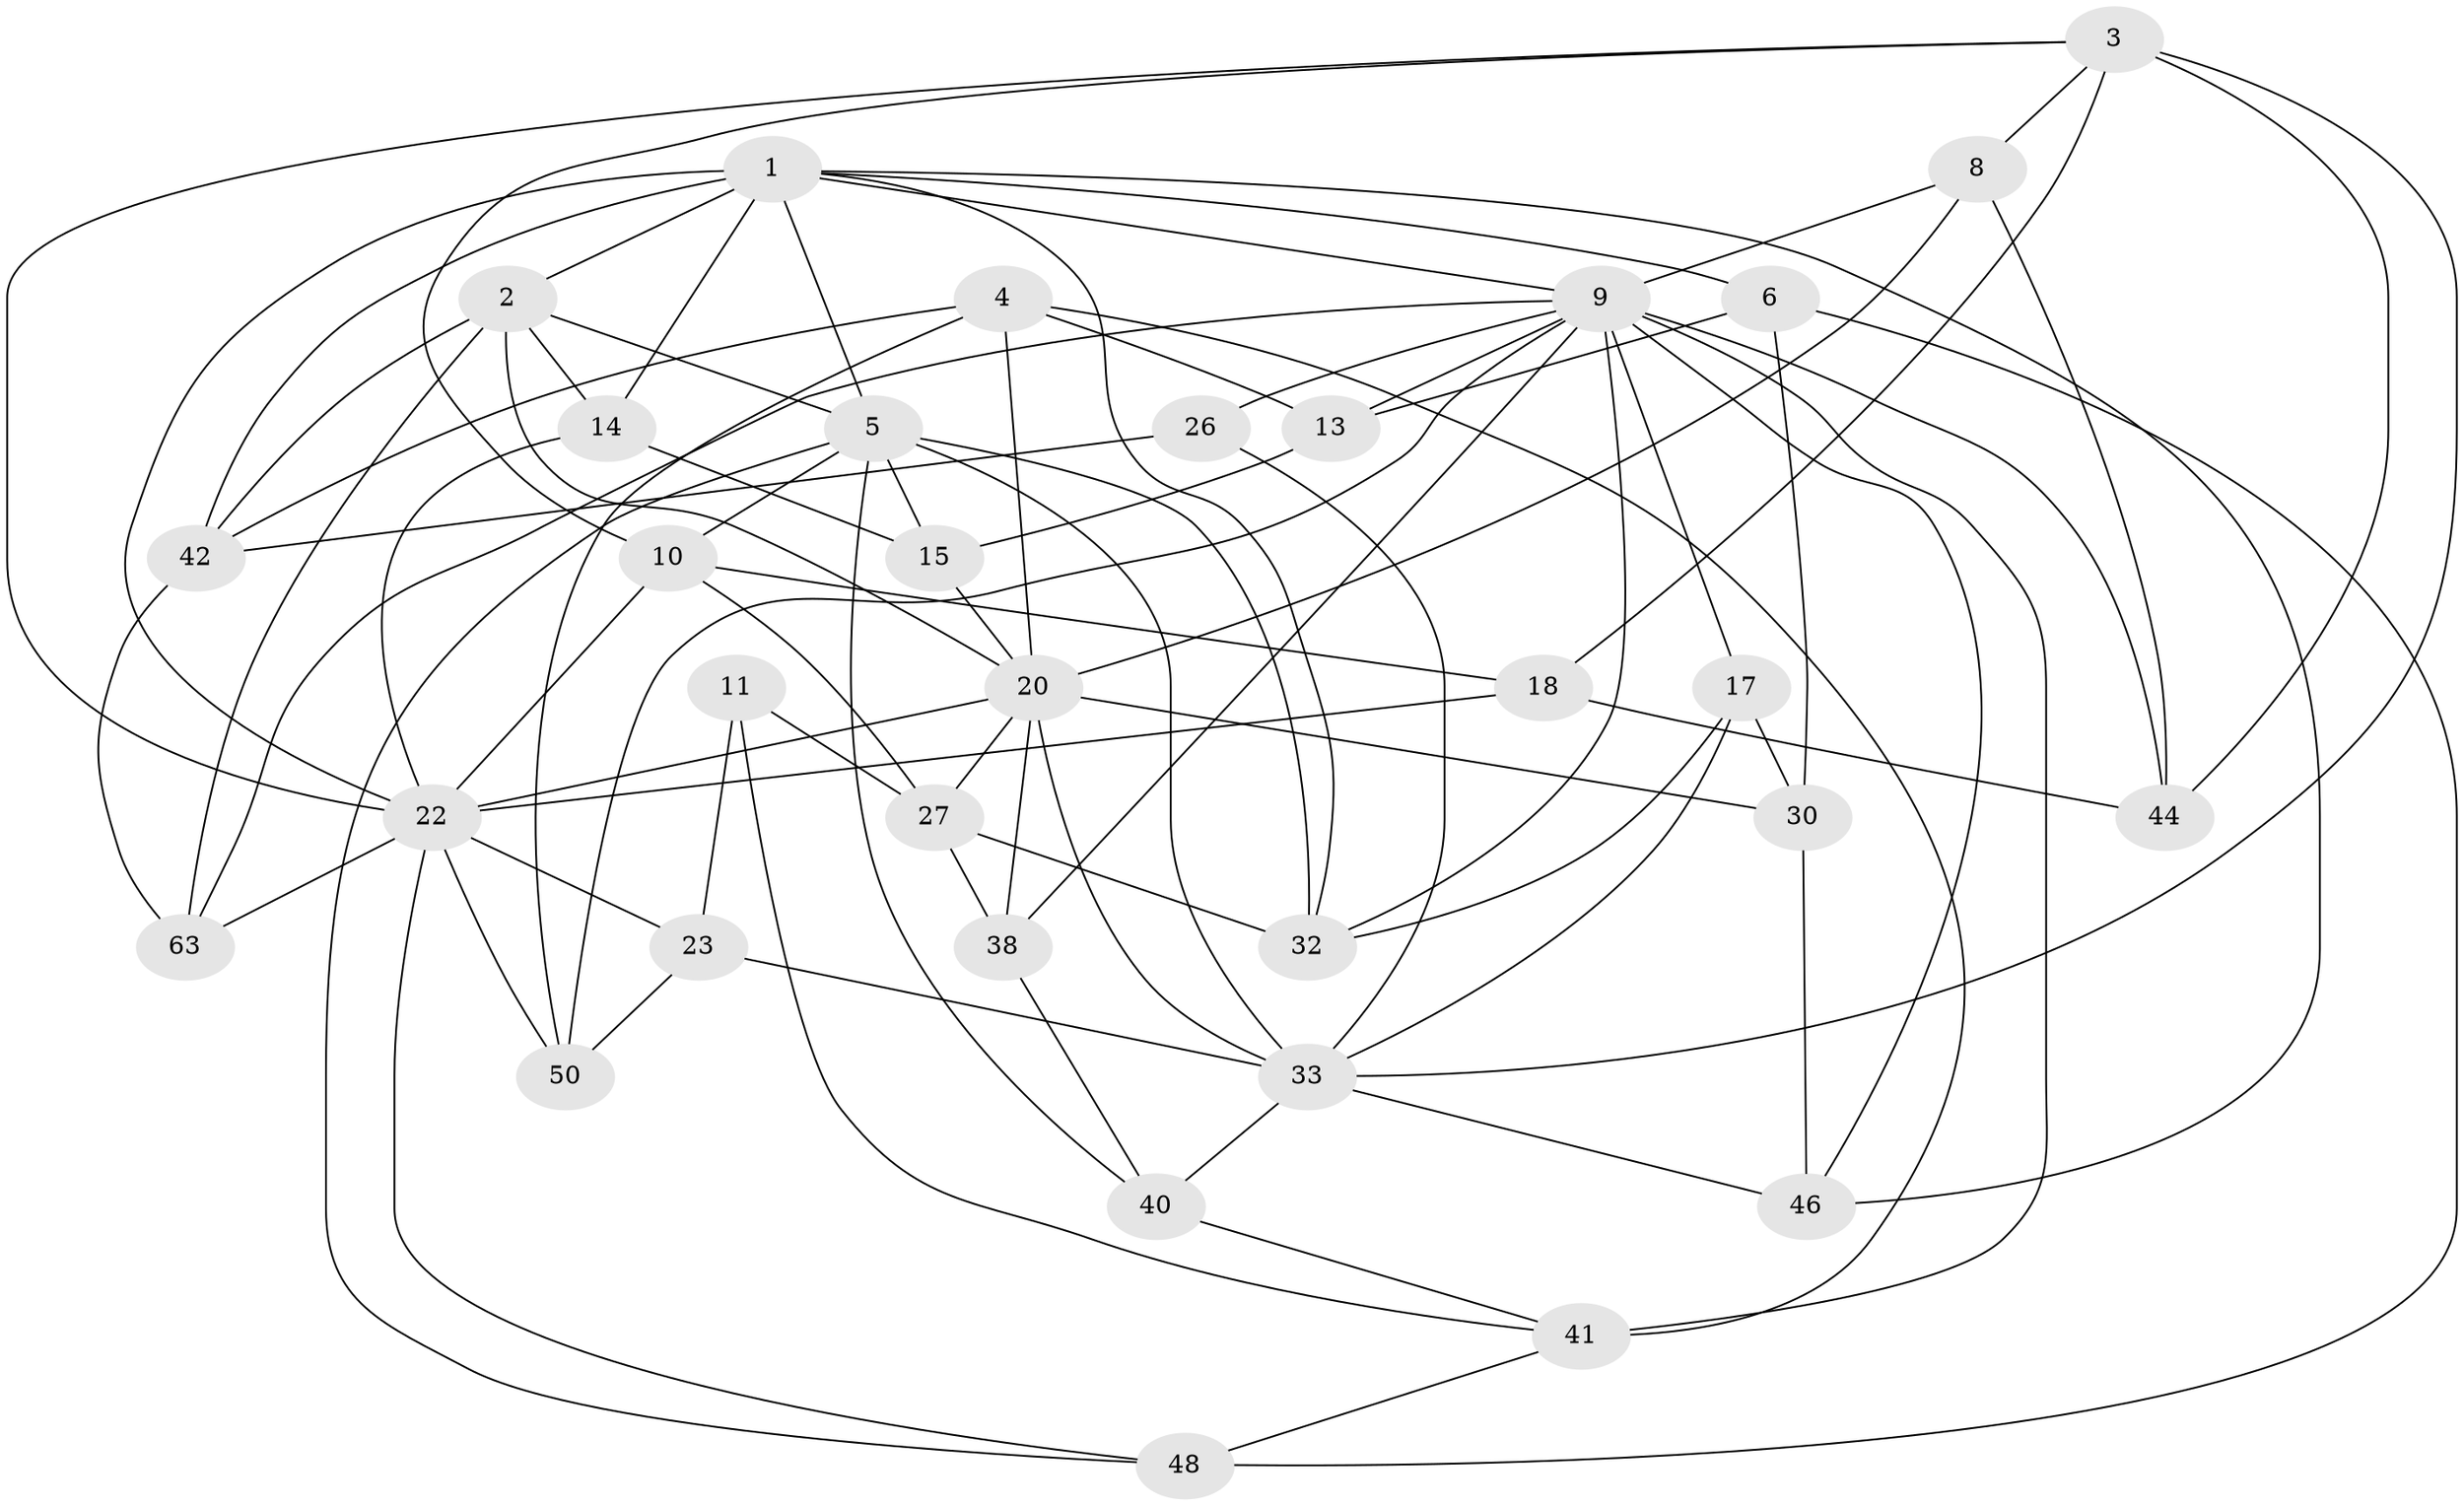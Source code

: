 // original degree distribution, {4: 1.0}
// Generated by graph-tools (version 1.1) at 2025/16/03/09/25 04:16:37]
// undirected, 32 vertices, 84 edges
graph export_dot {
graph [start="1"]
  node [color=gray90,style=filled];
  1 [super="+21+7"];
  2 [super="+34+47"];
  3 [super="+36"];
  4 [super="+56"];
  5 [super="+29+64+16"];
  6;
  8;
  9 [super="+12+52+31"];
  10 [super="+45"];
  11;
  13;
  14;
  15;
  17;
  18;
  20 [super="+24"];
  22 [super="+25+39+53"];
  23;
  26;
  27 [super="+35"];
  30;
  32 [super="+51"];
  33 [super="+58+62+57"];
  38;
  40;
  41 [super="+60+43"];
  42 [super="+61"];
  44;
  46;
  48;
  50;
  63;
  1 -- 9;
  1 -- 5;
  1 -- 6;
  1 -- 46;
  1 -- 14;
  1 -- 32;
  1 -- 22 [weight=2];
  1 -- 42;
  1 -- 2;
  2 -- 14;
  2 -- 63;
  2 -- 20;
  2 -- 42 [weight=2];
  2 -- 5 [weight=2];
  3 -- 10;
  3 -- 44;
  3 -- 8;
  3 -- 18;
  3 -- 33;
  3 -- 22;
  4 -- 42;
  4 -- 50;
  4 -- 13;
  4 -- 20 [weight=2];
  4 -- 41;
  5 -- 15;
  5 -- 33 [weight=2];
  5 -- 32;
  5 -- 10;
  5 -- 48;
  5 -- 40;
  6 -- 48;
  6 -- 30;
  6 -- 13;
  8 -- 44;
  8 -- 9;
  8 -- 20;
  9 -- 32;
  9 -- 50;
  9 -- 44;
  9 -- 41 [weight=3];
  9 -- 17;
  9 -- 38;
  9 -- 26;
  9 -- 13;
  9 -- 63;
  9 -- 46;
  10 -- 27;
  10 -- 22 [weight=2];
  10 -- 18;
  11 -- 23;
  11 -- 41 [weight=2];
  11 -- 27;
  13 -- 15;
  14 -- 15;
  14 -- 22;
  15 -- 20;
  17 -- 30;
  17 -- 32;
  17 -- 33;
  18 -- 44;
  18 -- 22;
  20 -- 30;
  20 -- 22;
  20 -- 33;
  20 -- 38;
  20 -- 27;
  22 -- 50;
  22 -- 63;
  22 -- 48;
  22 -- 23;
  23 -- 50;
  23 -- 33;
  26 -- 42;
  26 -- 33 [weight=2];
  27 -- 38;
  27 -- 32 [weight=2];
  30 -- 46;
  33 -- 40;
  33 -- 46;
  38 -- 40;
  40 -- 41;
  41 -- 48;
  42 -- 63;
}
